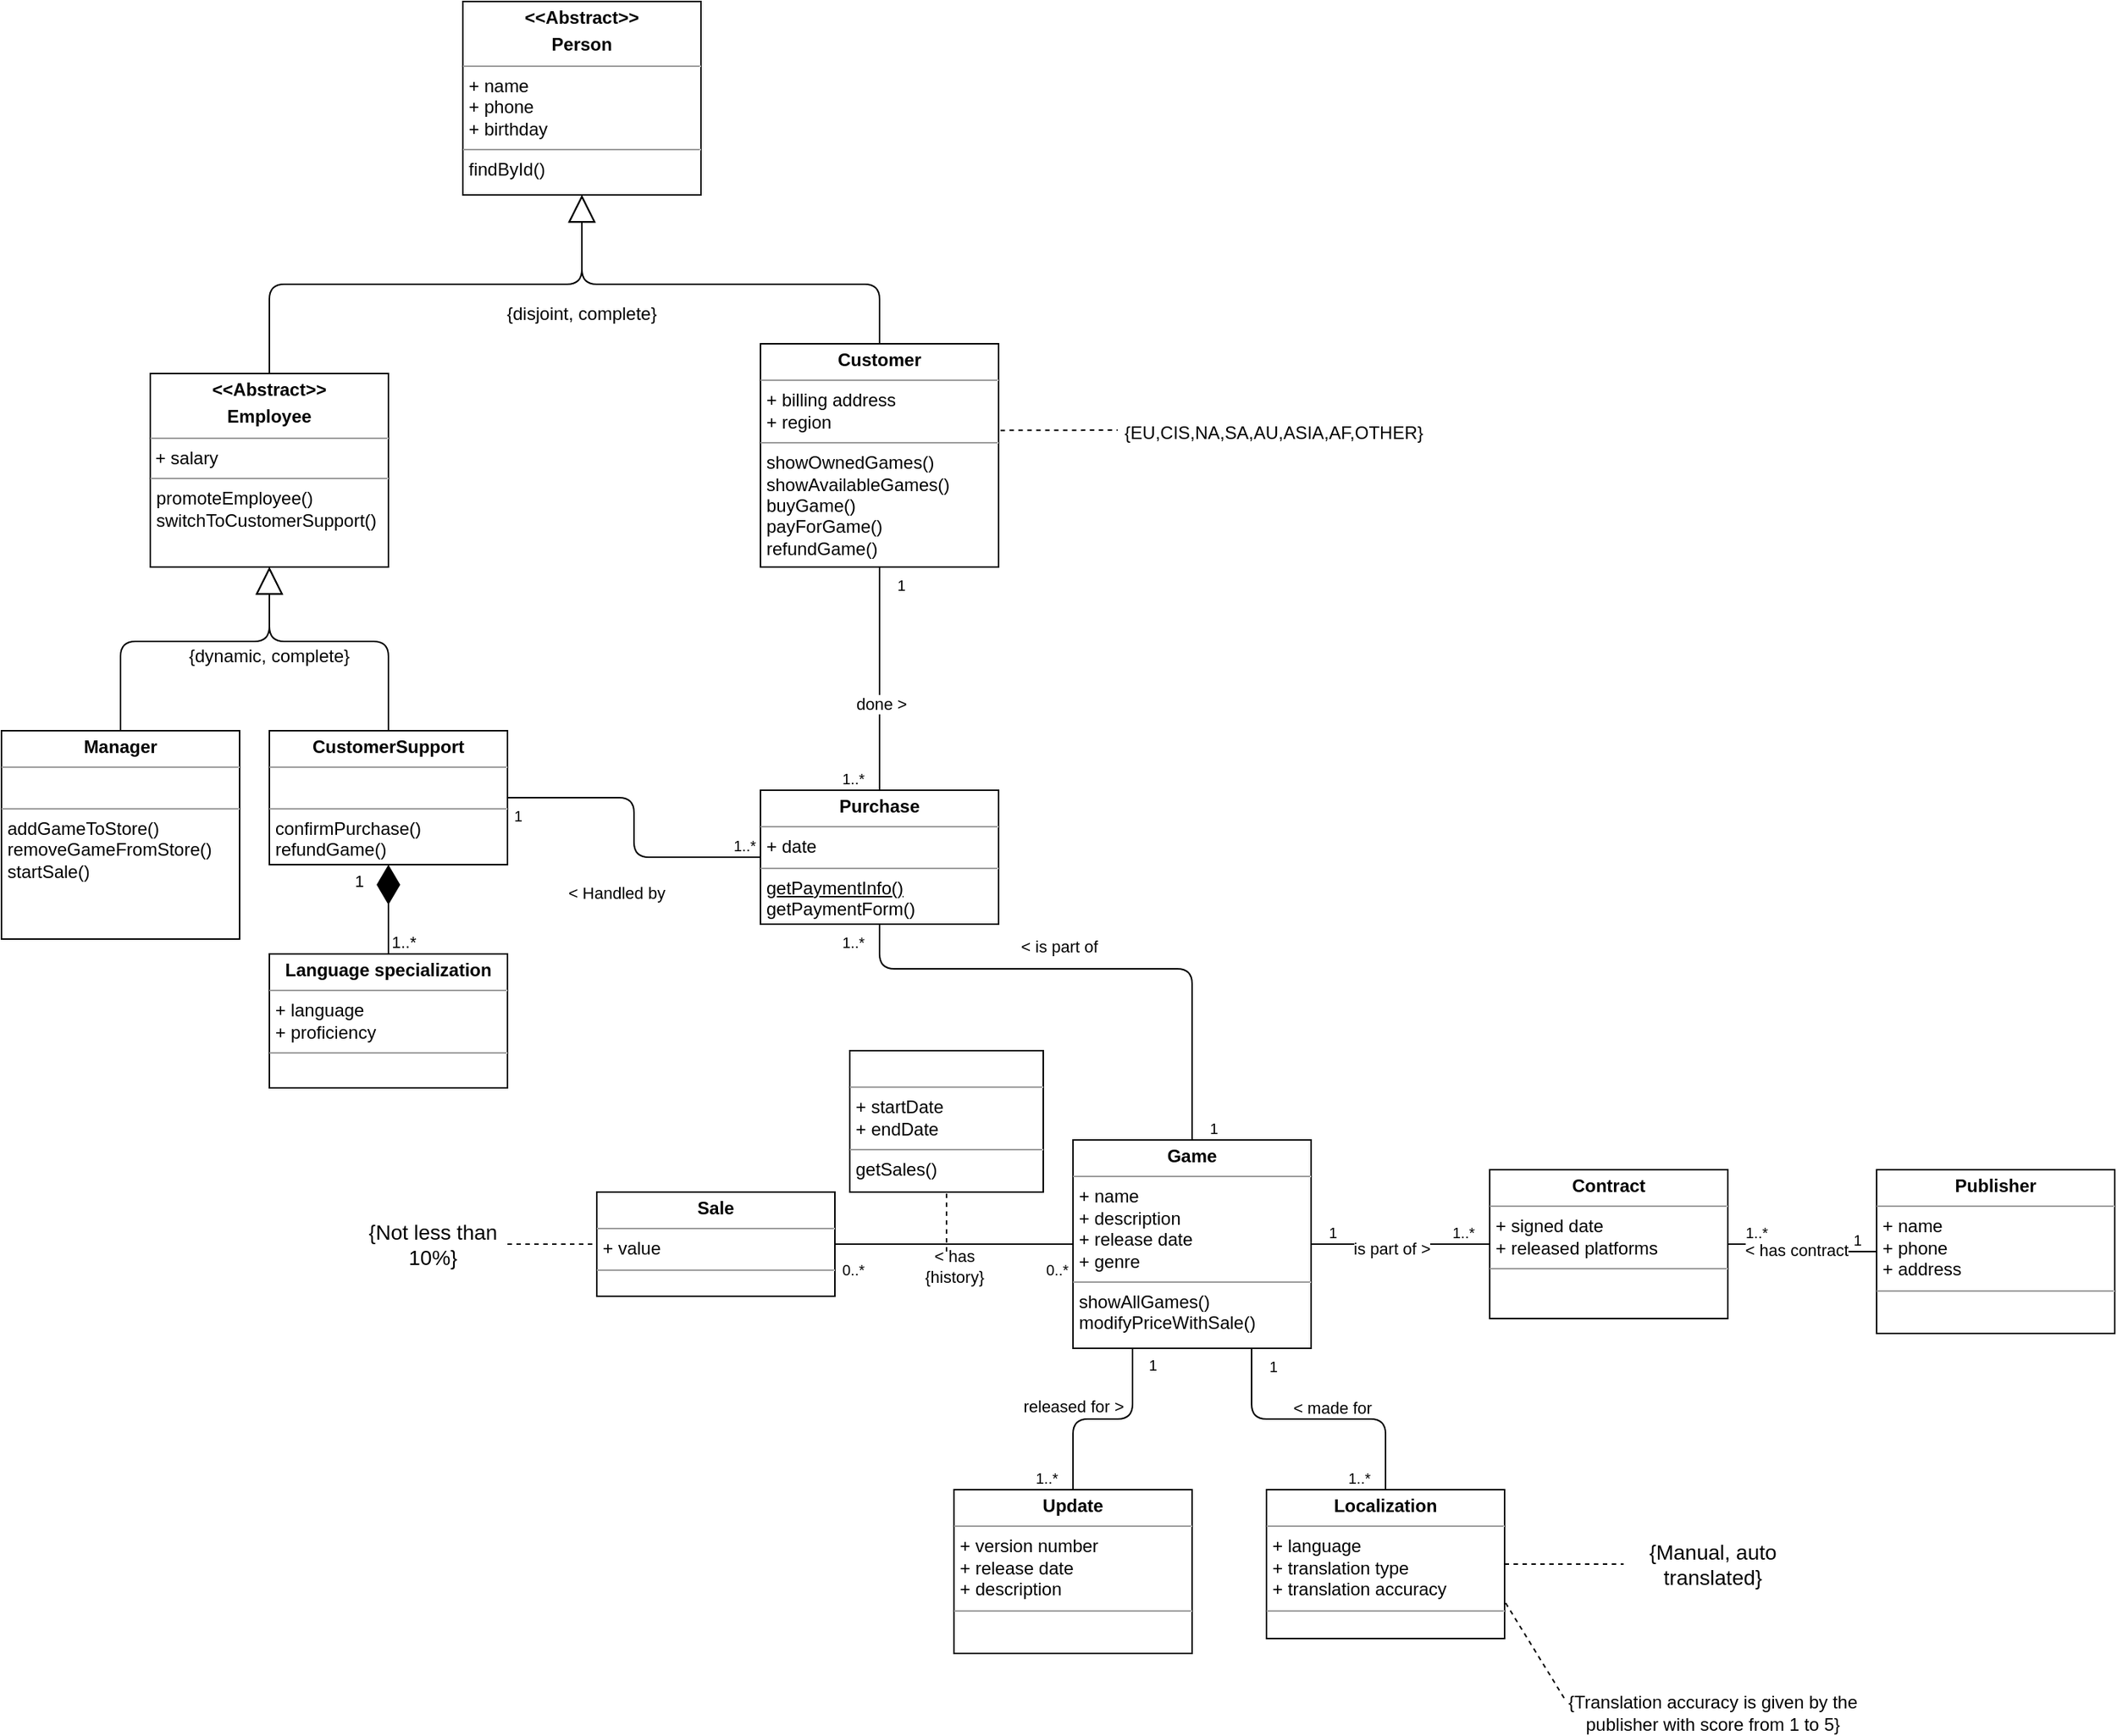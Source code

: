 <mxfile version="13.2.4"><diagram id="2rATciMBJtx89JZARmNX" name="Page-1"><mxGraphModel dx="2646" dy="1974" grid="1" gridSize="10" guides="1" tooltips="1" connect="1" arrows="1" fold="1" page="1" pageScale="1" pageWidth="850" pageHeight="1100" math="0" shadow="0"><root><mxCell id="0"/><mxCell id="1" parent="0"/><mxCell id="BcEWtGmHP8g9UBMNjsUo-1" value="&lt;p style=&quot;margin: 0px ; margin-top: 4px ; text-align: center&quot;&gt;&lt;b&gt;&amp;lt;&amp;lt;Abstract&amp;gt;&amp;gt;&lt;/b&gt;&lt;/p&gt;&lt;p style=&quot;margin: 0px ; margin-top: 4px ; text-align: center&quot;&gt;&lt;b&gt;Employee&lt;/b&gt;&lt;/p&gt;&lt;hr size=&quot;1&quot;&gt;&lt;p style=&quot;margin: 0px ; margin-left: 4px&quot;&gt;&lt;/p&gt;&amp;nbsp;+ salary&lt;br&gt;&lt;hr size=&quot;1&quot;&gt;&lt;p style=&quot;margin: 0px ; margin-left: 4px&quot;&gt;promoteEmployee()&lt;/p&gt;&lt;p style=&quot;margin: 0px ; margin-left: 4px&quot;&gt;switchToCustomerSupport()&lt;/p&gt;&lt;p style=&quot;margin: 0px ; margin-left: 4px&quot;&gt;&lt;br&gt;&lt;/p&gt;" style="verticalAlign=top;align=left;overflow=fill;fontSize=12;fontFamily=Helvetica;html=1;" parent="1" vertex="1"><mxGeometry x="-520" y="60" width="160" height="130" as="geometry"/></mxCell><mxCell id="BcEWtGmHP8g9UBMNjsUo-2" value="&lt;p style=&quot;margin: 0px ; margin-top: 4px ; text-align: center&quot;&gt;&lt;b&gt;Manager&lt;/b&gt;&lt;/p&gt;&lt;hr size=&quot;1&quot;&gt;&lt;p style=&quot;margin: 0px ; margin-left: 4px&quot;&gt;&lt;br&gt;&lt;/p&gt;&lt;hr size=&quot;1&quot;&gt;&lt;p style=&quot;margin: 0px ; margin-left: 4px&quot;&gt;addGameToStore()&lt;/p&gt;&lt;p style=&quot;margin: 0px ; margin-left: 4px&quot;&gt;removeGameFromStore()&lt;/p&gt;&lt;p style=&quot;margin: 0px ; margin-left: 4px&quot;&gt;startSale()&lt;/p&gt;" style="verticalAlign=top;align=left;overflow=fill;fontSize=12;fontFamily=Helvetica;html=1;" parent="1" vertex="1"><mxGeometry x="-620" y="300" width="160" height="140" as="geometry"/></mxCell><mxCell id="BcEWtGmHP8g9UBMNjsUo-3" value="&lt;p style=&quot;margin: 0px ; margin-top: 4px ; text-align: center&quot;&gt;&lt;b&gt;CustomerSupport&lt;/b&gt;&lt;/p&gt;&lt;hr size=&quot;1&quot;&gt;&lt;p style=&quot;margin: 0px ; margin-left: 4px&quot;&gt;&lt;br&gt;&lt;/p&gt;&lt;hr size=&quot;1&quot;&gt;&lt;p style=&quot;margin: 0px ; margin-left: 4px&quot;&gt;confirmPurchase()&lt;/p&gt;&lt;p style=&quot;margin: 0px ; margin-left: 4px&quot;&gt;refundGame()&lt;/p&gt;" style="verticalAlign=top;align=left;overflow=fill;fontSize=12;fontFamily=Helvetica;html=1;" parent="1" vertex="1"><mxGeometry x="-440" y="300" width="160" height="90" as="geometry"/></mxCell><mxCell id="BcEWtGmHP8g9UBMNjsUo-5" value="&lt;p style=&quot;margin: 0px ; margin-top: 4px ; text-align: center&quot;&gt;&lt;b&gt;Language specialization&lt;/b&gt;&lt;/p&gt;&lt;hr size=&quot;1&quot;&gt;&lt;p style=&quot;margin: 0px ; margin-left: 4px&quot;&gt;+ language&lt;/p&gt;&lt;p style=&quot;margin: 0px ; margin-left: 4px&quot;&gt;+ proficiency&amp;nbsp;&lt;/p&gt;&lt;hr size=&quot;1&quot;&gt;&lt;p style=&quot;margin: 0px ; margin-left: 4px&quot;&gt;&lt;br&gt;&lt;/p&gt;" style="verticalAlign=top;align=left;overflow=fill;fontSize=12;fontFamily=Helvetica;html=1;" parent="1" vertex="1"><mxGeometry x="-440" y="450" width="160" height="90" as="geometry"/></mxCell><mxCell id="BcEWtGmHP8g9UBMNjsUo-7" value="&lt;p style=&quot;margin: 0px ; margin-top: 4px ; text-align: center&quot;&gt;&lt;b&gt;Game&lt;/b&gt;&lt;/p&gt;&lt;hr size=&quot;1&quot;&gt;&lt;p style=&quot;margin: 0px ; margin-left: 4px&quot;&gt;+ name&lt;/p&gt;&lt;p style=&quot;margin: 0px ; margin-left: 4px&quot;&gt;+ description&lt;/p&gt;&lt;p style=&quot;margin: 0px ; margin-left: 4px&quot;&gt;+ release date&lt;/p&gt;&lt;p style=&quot;margin: 0px ; margin-left: 4px&quot;&gt;+ genre&lt;/p&gt;&lt;hr size=&quot;1&quot;&gt;&lt;p style=&quot;margin: 0px 0px 0px 4px&quot;&gt;showAllGames()&lt;/p&gt;&lt;p style=&quot;margin: 0px 0px 0px 4px&quot;&gt;modifyPriceWithSale()&lt;/p&gt;" style="verticalAlign=top;align=left;overflow=fill;fontSize=12;fontFamily=Helvetica;html=1;" parent="1" vertex="1"><mxGeometry x="100" y="575" width="160" height="140" as="geometry"/></mxCell><mxCell id="BcEWtGmHP8g9UBMNjsUo-8" value="&lt;p style=&quot;margin: 0px ; margin-top: 4px ; text-align: center&quot;&gt;&lt;b&gt;Update&lt;/b&gt;&lt;/p&gt;&lt;hr size=&quot;1&quot;&gt;&lt;p style=&quot;margin: 0px ; margin-left: 4px&quot;&gt;+ version number&lt;/p&gt;&lt;p style=&quot;margin: 0px ; margin-left: 4px&quot;&gt;+ release date&lt;/p&gt;&lt;p style=&quot;margin: 0px ; margin-left: 4px&quot;&gt;+ description&lt;/p&gt;&lt;hr size=&quot;1&quot;&gt;&lt;p style=&quot;margin: 0px ; margin-left: 4px&quot;&gt;&lt;br&gt;&lt;/p&gt;" style="verticalAlign=top;align=left;overflow=fill;fontSize=12;fontFamily=Helvetica;html=1;" parent="1" vertex="1"><mxGeometry x="20" y="810" width="160" height="110" as="geometry"/></mxCell><mxCell id="BcEWtGmHP8g9UBMNjsUo-9" value="&lt;p style=&quot;margin: 0px ; margin-top: 4px ; text-align: center&quot;&gt;&lt;b&gt;Contract&lt;/b&gt;&lt;/p&gt;&lt;hr size=&quot;1&quot;&gt;&lt;p style=&quot;margin: 0px ; margin-left: 4px&quot;&gt;+ signed date&lt;/p&gt;&lt;p style=&quot;margin: 0px ; margin-left: 4px&quot;&gt;+ released platforms&lt;/p&gt;&lt;hr size=&quot;1&quot;&gt;&lt;p style=&quot;margin: 0px ; margin-left: 4px&quot;&gt;&lt;br&gt;&lt;/p&gt;" style="verticalAlign=top;align=left;overflow=fill;fontSize=12;fontFamily=Helvetica;html=1;" parent="1" vertex="1"><mxGeometry x="380" y="595" width="160" height="100" as="geometry"/></mxCell><mxCell id="BcEWtGmHP8g9UBMNjsUo-10" value="&lt;p style=&quot;margin: 0px ; margin-top: 4px ; text-align: center&quot;&gt;&lt;b&gt;Publisher&lt;/b&gt;&lt;/p&gt;&lt;hr size=&quot;1&quot;&gt;&lt;p style=&quot;margin: 0px ; margin-left: 4px&quot;&gt;+ name&lt;/p&gt;&lt;p style=&quot;margin: 0px ; margin-left: 4px&quot;&gt;+ phone&lt;/p&gt;&lt;p style=&quot;margin: 0px ; margin-left: 4px&quot;&gt;+ address&lt;/p&gt;&lt;hr size=&quot;1&quot;&gt;&lt;p style=&quot;margin: 0px ; margin-left: 4px&quot;&gt;&lt;br&gt;&lt;/p&gt;" style="verticalAlign=top;align=left;overflow=fill;fontSize=12;fontFamily=Helvetica;html=1;" parent="1" vertex="1"><mxGeometry x="640" y="595" width="160" height="110" as="geometry"/></mxCell><mxCell id="BcEWtGmHP8g9UBMNjsUo-11" value="&lt;p style=&quot;margin: 0px ; margin-top: 4px ; text-align: center&quot;&gt;&lt;b&gt;Localization&lt;/b&gt;&lt;/p&gt;&lt;hr size=&quot;1&quot;&gt;&lt;p style=&quot;margin: 0px ; margin-left: 4px&quot;&gt;+ language&lt;/p&gt;&lt;p style=&quot;margin: 0px ; margin-left: 4px&quot;&gt;+ translation type&lt;/p&gt;&lt;p style=&quot;margin: 0px ; margin-left: 4px&quot;&gt;+ translation accuracy&lt;/p&gt;&lt;hr size=&quot;1&quot;&gt;&lt;p style=&quot;margin: 0px ; margin-left: 4px&quot;&gt;&lt;br&gt;&lt;/p&gt;" style="verticalAlign=top;align=left;overflow=fill;fontSize=12;fontFamily=Helvetica;html=1;" parent="1" vertex="1"><mxGeometry x="230" y="810" width="160" height="100" as="geometry"/></mxCell><mxCell id="BcEWtGmHP8g9UBMNjsUo-12" value="&lt;p style=&quot;margin: 0px ; margin-top: 4px ; text-align: center&quot;&gt;&lt;b&gt;&amp;lt;&amp;lt;Abstract&amp;gt;&amp;gt;&lt;/b&gt;&lt;/p&gt;&lt;p style=&quot;margin: 0px ; margin-top: 4px ; text-align: center&quot;&gt;&lt;b&gt;Person&lt;/b&gt;&lt;/p&gt;&lt;hr size=&quot;1&quot;&gt;&lt;p style=&quot;margin: 0px 0px 0px 4px&quot;&gt;+ name&lt;/p&gt;&lt;p style=&quot;margin: 0px 0px 0px 4px&quot;&gt;+ phone&lt;/p&gt;&lt;p style=&quot;margin: 0px 0px 0px 4px&quot;&gt;+ birthday&lt;/p&gt;&lt;hr size=&quot;1&quot;&gt;&lt;p style=&quot;margin: 0px ; margin-left: 4px&quot;&gt;findById()&lt;/p&gt;" style="verticalAlign=top;align=left;overflow=fill;fontSize=12;fontFamily=Helvetica;html=1;" parent="1" vertex="1"><mxGeometry x="-310" y="-190" width="160" height="130" as="geometry"/></mxCell><mxCell id="BcEWtGmHP8g9UBMNjsUo-13" value="&lt;p style=&quot;margin: 0px ; margin-top: 4px ; text-align: center&quot;&gt;&lt;b&gt;Customer&lt;/b&gt;&lt;/p&gt;&lt;hr size=&quot;1&quot;&gt;&lt;p style=&quot;margin: 0px ; margin-left: 4px&quot;&gt;+ billing address&lt;/p&gt;&lt;p style=&quot;margin: 0px ; margin-left: 4px&quot;&gt;+ region&lt;/p&gt;&lt;hr size=&quot;1&quot;&gt;&lt;p style=&quot;margin: 0px 0px 0px 4px&quot;&gt;showOwnedGames()&lt;br&gt;&lt;/p&gt;&lt;p style=&quot;margin: 0px 0px 0px 4px&quot;&gt;showAvailableGames()&lt;/p&gt;&lt;p style=&quot;margin: 0px 0px 0px 4px&quot;&gt;buyGame()&lt;/p&gt;&lt;p style=&quot;margin: 0px 0px 0px 4px&quot;&gt;payForGame()&lt;/p&gt;&lt;p style=&quot;margin: 0px 0px 0px 4px&quot;&gt;refundGame()&lt;/p&gt;&lt;p style=&quot;margin: 0px ; margin-left: 4px&quot;&gt;&lt;br&gt;&lt;/p&gt;" style="verticalAlign=top;align=left;overflow=fill;fontSize=12;fontFamily=Helvetica;html=1;" parent="1" vertex="1"><mxGeometry x="-110" y="40" width="160" height="150" as="geometry"/></mxCell><mxCell id="BcEWtGmHP8g9UBMNjsUo-14" value="&lt;p style=&quot;margin: 0px ; margin-top: 4px ; text-align: center&quot;&gt;&lt;b&gt;Purchase&lt;/b&gt;&lt;/p&gt;&lt;hr size=&quot;1&quot;&gt;&lt;p style=&quot;margin: 0px ; margin-left: 4px&quot;&gt;+ date&lt;/p&gt;&lt;hr size=&quot;1&quot;&gt;&lt;p style=&quot;margin: 0px 0px 0px 4px&quot;&gt;&lt;u&gt;getPaymentInfo()&lt;/u&gt;&lt;/p&gt;&lt;p style=&quot;margin: 0px 0px 0px 4px&quot;&gt;getPaymentForm()&lt;/p&gt;" style="verticalAlign=top;align=left;overflow=fill;fontSize=12;fontFamily=Helvetica;html=1;" parent="1" vertex="1"><mxGeometry x="-110" y="340" width="160" height="90" as="geometry"/></mxCell><mxCell id="BcEWtGmHP8g9UBMNjsUo-15" value="" style="endArrow=none;html=1;edgeStyle=orthogonalEdgeStyle;exitX=0.75;exitY=1;exitDx=0;exitDy=0;entryX=0.5;entryY=0;entryDx=0;entryDy=0;" parent="1" source="BcEWtGmHP8g9UBMNjsUo-7" target="BcEWtGmHP8g9UBMNjsUo-11" edge="1"><mxGeometry relative="1" as="geometry"><mxPoint x="690" y="390" as="sourcePoint"/><mxPoint x="690" y="605" as="targetPoint"/></mxGeometry></mxCell><mxCell id="BcEWtGmHP8g9UBMNjsUo-16" value="1" style="resizable=0;html=1;align=left;verticalAlign=bottom;labelBackgroundColor=#ffffff;fontSize=10;" parent="BcEWtGmHP8g9UBMNjsUo-15" connectable="0" vertex="1"><mxGeometry x="-1" relative="1" as="geometry"><mxPoint x="10" y="20" as="offset"/></mxGeometry></mxCell><mxCell id="BcEWtGmHP8g9UBMNjsUo-17" value="1..*" style="resizable=0;html=1;align=right;verticalAlign=bottom;labelBackgroundColor=#ffffff;fontSize=10;" parent="BcEWtGmHP8g9UBMNjsUo-15" connectable="0" vertex="1"><mxGeometry x="1" relative="1" as="geometry"><mxPoint x="-10" as="offset"/></mxGeometry></mxCell><mxCell id="BcEWtGmHP8g9UBMNjsUo-53" value="&amp;lt; made for" style="edgeLabel;html=1;align=center;verticalAlign=middle;resizable=0;points=[];" parent="BcEWtGmHP8g9UBMNjsUo-15" vertex="1" connectable="0"><mxGeometry x="0.174" y="1" relative="1" as="geometry"><mxPoint x="-7.5" y="-6.5" as="offset"/></mxGeometry></mxCell><mxCell id="BcEWtGmHP8g9UBMNjsUo-18" value="" style="endArrow=none;html=1;edgeStyle=orthogonalEdgeStyle;exitX=0.25;exitY=1;exitDx=0;exitDy=0;entryX=0.5;entryY=0;entryDx=0;entryDy=0;" parent="1" source="BcEWtGmHP8g9UBMNjsUo-7" target="BcEWtGmHP8g9UBMNjsUo-8" edge="1"><mxGeometry relative="1" as="geometry"><mxPoint x="590.64" y="391.04" as="sourcePoint"/><mxPoint x="520" y="470" as="targetPoint"/></mxGeometry></mxCell><mxCell id="BcEWtGmHP8g9UBMNjsUo-19" value="1" style="resizable=0;html=1;align=left;verticalAlign=bottom;labelBackgroundColor=#ffffff;fontSize=10;" parent="BcEWtGmHP8g9UBMNjsUo-18" connectable="0" vertex="1"><mxGeometry x="-1" relative="1" as="geometry"><mxPoint x="9.36" y="19.28" as="offset"/></mxGeometry></mxCell><mxCell id="BcEWtGmHP8g9UBMNjsUo-20" value="1..*" style="resizable=0;html=1;align=right;verticalAlign=bottom;labelBackgroundColor=#ffffff;fontSize=10;" parent="BcEWtGmHP8g9UBMNjsUo-18" connectable="0" vertex="1"><mxGeometry x="1" relative="1" as="geometry"><mxPoint x="-10" as="offset"/></mxGeometry></mxCell><mxCell id="BcEWtGmHP8g9UBMNjsUo-52" value="released for &amp;gt;" style="edgeLabel;html=1;align=center;verticalAlign=middle;resizable=0;points=[];" parent="BcEWtGmHP8g9UBMNjsUo-18" vertex="1" connectable="0"><mxGeometry x="-0.513" y="-29" relative="1" as="geometry"><mxPoint x="-11" y="6.0" as="offset"/></mxGeometry></mxCell><mxCell id="BcEWtGmHP8g9UBMNjsUo-21" value="" style="endArrow=none;html=1;edgeStyle=orthogonalEdgeStyle;exitX=1;exitY=0.5;exitDx=0;exitDy=0;entryX=0;entryY=0.5;entryDx=0;entryDy=0;" parent="1" source="BcEWtGmHP8g9UBMNjsUo-7" target="BcEWtGmHP8g9UBMNjsUo-9" edge="1"><mxGeometry relative="1" as="geometry"><mxPoint x="730" y="325" as="sourcePoint"/><mxPoint x="270" y="680" as="targetPoint"/></mxGeometry></mxCell><mxCell id="BcEWtGmHP8g9UBMNjsUo-22" value="1" style="resizable=0;html=1;align=left;verticalAlign=bottom;labelBackgroundColor=#ffffff;fontSize=10;" parent="BcEWtGmHP8g9UBMNjsUo-21" connectable="0" vertex="1"><mxGeometry x="-1" relative="1" as="geometry"><mxPoint x="10" as="offset"/></mxGeometry></mxCell><mxCell id="BcEWtGmHP8g9UBMNjsUo-23" value="1..*" style="resizable=0;html=1;align=right;verticalAlign=bottom;labelBackgroundColor=#ffffff;fontSize=10;" parent="BcEWtGmHP8g9UBMNjsUo-21" connectable="0" vertex="1"><mxGeometry x="1" relative="1" as="geometry"><mxPoint x="-10" as="offset"/></mxGeometry></mxCell><mxCell id="BcEWtGmHP8g9UBMNjsUo-50" value="is part of &amp;gt;" style="edgeLabel;html=1;align=center;verticalAlign=middle;resizable=0;points=[];" parent="BcEWtGmHP8g9UBMNjsUo-21" vertex="1" connectable="0"><mxGeometry x="-0.257" y="-3" relative="1" as="geometry"><mxPoint x="9" as="offset"/></mxGeometry></mxCell><mxCell id="BcEWtGmHP8g9UBMNjsUo-24" value="" style="endArrow=none;html=1;edgeStyle=orthogonalEdgeStyle;exitX=1;exitY=0.5;exitDx=0;exitDy=0;entryX=0;entryY=0.5;entryDx=0;entryDy=0;" parent="1" source="BcEWtGmHP8g9UBMNjsUo-9" target="BcEWtGmHP8g9UBMNjsUo-10" edge="1"><mxGeometry relative="1" as="geometry"><mxPoint x="970" y="325" as="sourcePoint"/><mxPoint x="485" y="680" as="targetPoint"/></mxGeometry></mxCell><mxCell id="BcEWtGmHP8g9UBMNjsUo-25" value="1..*" style="resizable=0;html=1;align=left;verticalAlign=bottom;labelBackgroundColor=#ffffff;fontSize=10;" parent="BcEWtGmHP8g9UBMNjsUo-24" connectable="0" vertex="1"><mxGeometry x="-1" relative="1" as="geometry"><mxPoint x="10" as="offset"/></mxGeometry></mxCell><mxCell id="BcEWtGmHP8g9UBMNjsUo-26" value="1" style="resizable=0;html=1;align=right;verticalAlign=bottom;labelBackgroundColor=#ffffff;fontSize=10;" parent="BcEWtGmHP8g9UBMNjsUo-24" connectable="0" vertex="1"><mxGeometry x="1" relative="1" as="geometry"><mxPoint x="-10" as="offset"/></mxGeometry></mxCell><mxCell id="BcEWtGmHP8g9UBMNjsUo-51" value="&amp;lt; has contract" style="edgeLabel;html=1;align=center;verticalAlign=middle;resizable=0;points=[];" parent="BcEWtGmHP8g9UBMNjsUo-24" vertex="1" connectable="0"><mxGeometry x="0.268" y="1" relative="1" as="geometry"><mxPoint x="-16" as="offset"/></mxGeometry></mxCell><mxCell id="BcEWtGmHP8g9UBMNjsUo-27" value="" style="endArrow=block;endSize=16;endFill=0;html=1;exitX=0.5;exitY=0;exitDx=0;exitDy=0;entryX=0.5;entryY=1;entryDx=0;entryDy=0;" parent="1" source="BcEWtGmHP8g9UBMNjsUo-2" target="BcEWtGmHP8g9UBMNjsUo-1" edge="1"><mxGeometry width="160" relative="1" as="geometry"><mxPoint x="-30" y="450" as="sourcePoint"/><mxPoint x="-30" y="255" as="targetPoint"/><Array as="points"><mxPoint x="-540" y="240"/><mxPoint x="-440" y="240"/></Array></mxGeometry></mxCell><mxCell id="BcEWtGmHP8g9UBMNjsUo-28" value="" style="endArrow=block;endSize=16;endFill=0;html=1;exitX=0.5;exitY=0;exitDx=0;exitDy=0;entryX=0.5;entryY=1;entryDx=0;entryDy=0;" parent="1" source="BcEWtGmHP8g9UBMNjsUo-3" target="BcEWtGmHP8g9UBMNjsUo-1" edge="1"><mxGeometry width="160" relative="1" as="geometry"><mxPoint x="-20" y="460" as="sourcePoint"/><mxPoint x="-20" y="265" as="targetPoint"/><Array as="points"><mxPoint x="-360" y="240"/><mxPoint x="-440" y="240"/></Array></mxGeometry></mxCell><mxCell id="BcEWtGmHP8g9UBMNjsUo-29" value="" style="endArrow=diamondThin;endFill=1;endSize=24;html=1;exitX=0.5;exitY=0;exitDx=0;exitDy=0;entryX=0.5;entryY=1;entryDx=0;entryDy=0;" parent="1" source="BcEWtGmHP8g9UBMNjsUo-5" target="BcEWtGmHP8g9UBMNjsUo-3" edge="1"><mxGeometry width="160" relative="1" as="geometry"><mxPoint x="100" y="660" as="sourcePoint"/><mxPoint x="100" y="540" as="targetPoint"/></mxGeometry></mxCell><mxCell id="BcEWtGmHP8g9UBMNjsUo-30" value="1" style="edgeLabel;html=1;align=center;verticalAlign=middle;resizable=0;points=[];" parent="BcEWtGmHP8g9UBMNjsUo-29" vertex="1" connectable="0"><mxGeometry x="0.355" relative="1" as="geometry"><mxPoint x="-20" y="-8.86" as="offset"/></mxGeometry></mxCell><mxCell id="BcEWtGmHP8g9UBMNjsUo-31" value="1..*" style="edgeLabel;html=1;align=center;verticalAlign=middle;resizable=0;points=[];" parent="BcEWtGmHP8g9UBMNjsUo-29" vertex="1" connectable="0"><mxGeometry x="-0.759" y="1" relative="1" as="geometry"><mxPoint x="11" y="-1.43" as="offset"/></mxGeometry></mxCell><mxCell id="BcEWtGmHP8g9UBMNjsUo-32" value="" style="endArrow=block;endSize=16;endFill=0;html=1;exitX=0.5;exitY=0;exitDx=0;exitDy=0;entryX=0.5;entryY=1;entryDx=0;entryDy=0;" parent="1" source="BcEWtGmHP8g9UBMNjsUo-1" target="BcEWtGmHP8g9UBMNjsUo-12" edge="1"><mxGeometry width="160" relative="1" as="geometry"><mxPoint x="-420.0" y="310" as="sourcePoint"/><mxPoint x="-500.0" y="180" as="targetPoint"/><Array as="points"><mxPoint x="-440"/><mxPoint x="-230"/></Array></mxGeometry></mxCell><mxCell id="BcEWtGmHP8g9UBMNjsUo-33" value="" style="endArrow=block;endSize=16;endFill=0;html=1;exitX=0.5;exitY=0;exitDx=0;exitDy=0;entryX=0.5;entryY=1;entryDx=0;entryDy=0;" parent="1" source="BcEWtGmHP8g9UBMNjsUo-13" target="BcEWtGmHP8g9UBMNjsUo-12" edge="1"><mxGeometry width="160" relative="1" as="geometry"><mxPoint x="-500.0" y="70" as="sourcePoint"/><mxPoint x="-220" y="-50" as="targetPoint"/><Array as="points"><mxPoint x="-30"/><mxPoint x="-230"/></Array></mxGeometry></mxCell><mxCell id="BcEWtGmHP8g9UBMNjsUo-34" value="" style="endArrow=none;html=1;edgeStyle=orthogonalEdgeStyle;exitX=0.5;exitY=1;exitDx=0;exitDy=0;entryX=0.5;entryY=0;entryDx=0;entryDy=0;" parent="1" source="BcEWtGmHP8g9UBMNjsUo-13" target="BcEWtGmHP8g9UBMNjsUo-14" edge="1"><mxGeometry relative="1" as="geometry"><mxPoint x="580" y="230" as="sourcePoint"/><mxPoint x="30" y="210" as="targetPoint"/></mxGeometry></mxCell><mxCell id="BcEWtGmHP8g9UBMNjsUo-35" value="1" style="resizable=0;html=1;align=left;verticalAlign=bottom;labelBackgroundColor=#ffffff;fontSize=10;" parent="BcEWtGmHP8g9UBMNjsUo-34" connectable="0" vertex="1"><mxGeometry x="-1" relative="1" as="geometry"><mxPoint x="10" y="20" as="offset"/></mxGeometry></mxCell><mxCell id="BcEWtGmHP8g9UBMNjsUo-36" value="1..*" style="resizable=0;html=1;align=right;verticalAlign=bottom;labelBackgroundColor=#ffffff;fontSize=10;" parent="BcEWtGmHP8g9UBMNjsUo-34" connectable="0" vertex="1"><mxGeometry x="1" relative="1" as="geometry"><mxPoint x="-10" as="offset"/></mxGeometry></mxCell><mxCell id="BcEWtGmHP8g9UBMNjsUo-48" value="done &amp;gt;" style="edgeLabel;html=1;align=center;verticalAlign=middle;resizable=0;points=[];" parent="BcEWtGmHP8g9UBMNjsUo-34" vertex="1" connectable="0"><mxGeometry x="0.226" y="1" relative="1" as="geometry"><mxPoint as="offset"/></mxGeometry></mxCell><mxCell id="BcEWtGmHP8g9UBMNjsUo-39" value="" style="endArrow=none;html=1;edgeStyle=orthogonalEdgeStyle;exitX=0.5;exitY=0;exitDx=0;exitDy=0;entryX=0.5;entryY=1;entryDx=0;entryDy=0;" parent="1" source="BcEWtGmHP8g9UBMNjsUo-7" target="BcEWtGmHP8g9UBMNjsUo-14" edge="1"><mxGeometry relative="1" as="geometry"><mxPoint x="40" y="320" as="sourcePoint"/><mxPoint x="40" y="400" as="targetPoint"/><Array as="points"><mxPoint x="180" y="460"/><mxPoint x="-30" y="460"/></Array></mxGeometry></mxCell><mxCell id="BcEWtGmHP8g9UBMNjsUo-40" value="1" style="resizable=0;html=1;align=left;verticalAlign=bottom;labelBackgroundColor=#ffffff;fontSize=10;" parent="BcEWtGmHP8g9UBMNjsUo-39" connectable="0" vertex="1"><mxGeometry x="-1" relative="1" as="geometry"><mxPoint x="10" as="offset"/></mxGeometry></mxCell><mxCell id="BcEWtGmHP8g9UBMNjsUo-41" value="1..*" style="resizable=0;html=1;align=right;verticalAlign=bottom;labelBackgroundColor=#ffffff;fontSize=10;" parent="BcEWtGmHP8g9UBMNjsUo-39" connectable="0" vertex="1"><mxGeometry x="1" relative="1" as="geometry"><mxPoint x="-10" y="20.59" as="offset"/></mxGeometry></mxCell><mxCell id="BcEWtGmHP8g9UBMNjsUo-49" value="&amp;lt; is part of&amp;nbsp;" style="edgeLabel;html=1;align=center;verticalAlign=middle;resizable=0;points=[];" parent="BcEWtGmHP8g9UBMNjsUo-39" vertex="1" connectable="0"><mxGeometry x="-0.202" relative="1" as="geometry"><mxPoint x="-62" y="-15" as="offset"/></mxGeometry></mxCell><mxCell id="BcEWtGmHP8g9UBMNjsUo-44" value="" style="endArrow=none;html=1;edgeStyle=orthogonalEdgeStyle;exitX=0;exitY=0.5;exitDx=0;exitDy=0;entryX=1;entryY=0.5;entryDx=0;entryDy=0;" parent="1" source="BcEWtGmHP8g9UBMNjsUo-14" target="BcEWtGmHP8g9UBMNjsUo-3" edge="1"><mxGeometry relative="1" as="geometry"><mxPoint x="40" y="430" as="sourcePoint"/><mxPoint x="-210" y="300" as="targetPoint"/></mxGeometry></mxCell><mxCell id="BcEWtGmHP8g9UBMNjsUo-45" value="1..*" style="resizable=0;html=1;align=left;verticalAlign=bottom;labelBackgroundColor=#ffffff;fontSize=10;" parent="BcEWtGmHP8g9UBMNjsUo-44" connectable="0" vertex="1"><mxGeometry x="-1" relative="1" as="geometry"><mxPoint x="-20" as="offset"/></mxGeometry></mxCell><mxCell id="BcEWtGmHP8g9UBMNjsUo-46" value="1" style="resizable=0;html=1;align=right;verticalAlign=bottom;labelBackgroundColor=#ffffff;fontSize=10;" parent="BcEWtGmHP8g9UBMNjsUo-44" connectable="0" vertex="1"><mxGeometry x="1" relative="1" as="geometry"><mxPoint x="10" y="20.59" as="offset"/></mxGeometry></mxCell><mxCell id="BcEWtGmHP8g9UBMNjsUo-47" value="&amp;lt; Handled by" style="edgeLabel;html=1;align=center;verticalAlign=middle;resizable=0;points=[];" parent="BcEWtGmHP8g9UBMNjsUo-44" vertex="1" connectable="0"><mxGeometry x="-0.2" y="12" relative="1" as="geometry"><mxPoint x="-13" y="12" as="offset"/></mxGeometry></mxCell><mxCell id="BcEWtGmHP8g9UBMNjsUo-54" value="&lt;p style=&quot;margin: 0px ; margin-top: 4px ; text-align: center&quot;&gt;&lt;b&gt;Sale&lt;/b&gt;&lt;/p&gt;&lt;hr size=&quot;1&quot;&gt;&lt;p style=&quot;margin: 0px ; margin-left: 4px&quot;&gt;&lt;span&gt;+ value&lt;/span&gt;&lt;br&gt;&lt;/p&gt;&lt;hr size=&quot;1&quot;&gt;&lt;p style=&quot;margin: 0px ; margin-left: 4px&quot;&gt;&lt;br&gt;&lt;/p&gt;" style="verticalAlign=top;align=left;overflow=fill;fontSize=12;fontFamily=Helvetica;html=1;" parent="1" vertex="1"><mxGeometry x="-220" y="610" width="160" height="70" as="geometry"/></mxCell><mxCell id="BcEWtGmHP8g9UBMNjsUo-55" value="" style="endArrow=none;html=1;edgeStyle=orthogonalEdgeStyle;exitX=0;exitY=0.5;exitDx=0;exitDy=0;entryX=1;entryY=0.5;entryDx=0;entryDy=0;" parent="1" source="BcEWtGmHP8g9UBMNjsUo-7" target="BcEWtGmHP8g9UBMNjsUo-54" edge="1"><mxGeometry relative="1" as="geometry"><mxPoint x="110" y="720" as="sourcePoint"/><mxPoint x="10" y="815" as="targetPoint"/></mxGeometry></mxCell><mxCell id="BcEWtGmHP8g9UBMNjsUo-56" value="0..*" style="resizable=0;html=1;align=left;verticalAlign=bottom;labelBackgroundColor=#ffffff;fontSize=10;" parent="BcEWtGmHP8g9UBMNjsUo-55" connectable="0" vertex="1"><mxGeometry x="-1" relative="1" as="geometry"><mxPoint x="-20" y="25" as="offset"/></mxGeometry></mxCell><mxCell id="BcEWtGmHP8g9UBMNjsUo-57" value="0..*" style="resizable=0;html=1;align=right;verticalAlign=bottom;labelBackgroundColor=#ffffff;fontSize=10;" parent="BcEWtGmHP8g9UBMNjsUo-55" connectable="0" vertex="1"><mxGeometry x="1" relative="1" as="geometry"><mxPoint x="20.59" y="25" as="offset"/></mxGeometry></mxCell><mxCell id="BcEWtGmHP8g9UBMNjsUo-58" value="&amp;lt; has&lt;br&gt;{history}" style="edgeLabel;html=1;align=center;verticalAlign=middle;resizable=0;points=[];" parent="BcEWtGmHP8g9UBMNjsUo-55" vertex="1" connectable="0"><mxGeometry x="-0.513" y="-29" relative="1" as="geometry"><mxPoint x="-41" y="44" as="offset"/></mxGeometry></mxCell><mxCell id="BcEWtGmHP8g9UBMNjsUo-59" value="&lt;p style=&quot;margin: 0px ; margin-top: 4px ; text-align: center&quot;&gt;&lt;br&gt;&lt;/p&gt;&lt;hr size=&quot;1&quot;&gt;&lt;p style=&quot;margin: 0px ; margin-left: 4px&quot;&gt;&lt;span&gt;+ startDate&lt;/span&gt;&lt;br&gt;&lt;/p&gt;&lt;p style=&quot;margin: 0px ; margin-left: 4px&quot;&gt;&lt;span&gt;+ endDate&lt;/span&gt;&lt;/p&gt;&lt;hr size=&quot;1&quot;&gt;&lt;p style=&quot;margin: 0px ; margin-left: 4px&quot;&gt;getSales()&lt;/p&gt;" style="verticalAlign=top;align=left;overflow=fill;fontSize=12;fontFamily=Helvetica;html=1;" parent="1" vertex="1"><mxGeometry x="-50" y="515" width="130" height="95" as="geometry"/></mxCell><mxCell id="BcEWtGmHP8g9UBMNjsUo-60" value="" style="endArrow=none;dashed=1;html=1;entryX=0.5;entryY=1;entryDx=0;entryDy=0;" parent="1" target="BcEWtGmHP8g9UBMNjsUo-59" edge="1"><mxGeometry width="50" height="50" relative="1" as="geometry"><mxPoint x="15" y="650" as="sourcePoint"/><mxPoint x="-10" y="710" as="targetPoint"/></mxGeometry></mxCell><mxCell id="BcEWtGmHP8g9UBMNjsUo-62" value="" style="endArrow=none;dashed=1;html=1;entryX=0;entryY=0.5;entryDx=0;entryDy=0;" parent="1" target="BcEWtGmHP8g9UBMNjsUo-54" edge="1"><mxGeometry width="50" height="50" relative="1" as="geometry"><mxPoint x="-280" y="645" as="sourcePoint"/><mxPoint x="-210" y="710" as="targetPoint"/><Array as="points"><mxPoint x="-250" y="645"/></Array></mxGeometry></mxCell><mxCell id="BcEWtGmHP8g9UBMNjsUo-63" value="&lt;font style=&quot;font-size: 14px&quot;&gt;{Not less than 10%}&lt;/font&gt;" style="text;html=1;strokeColor=none;fillColor=none;align=center;verticalAlign=middle;whiteSpace=wrap;rounded=0;" parent="1" vertex="1"><mxGeometry x="-380" y="635" width="100" height="20" as="geometry"/></mxCell><mxCell id="BcEWtGmHP8g9UBMNjsUo-64" value="" style="endArrow=none;dashed=1;html=1;" parent="1" edge="1"><mxGeometry width="50" height="50" relative="1" as="geometry"><mxPoint x="390" y="860" as="sourcePoint"/><mxPoint x="470" y="860" as="targetPoint"/></mxGeometry></mxCell><mxCell id="BcEWtGmHP8g9UBMNjsUo-65" value="&lt;font style=&quot;font-size: 14px&quot;&gt;{Manual, auto translated}&lt;/font&gt;" style="text;html=1;strokeColor=none;fillColor=none;align=center;verticalAlign=middle;whiteSpace=wrap;rounded=0;" parent="1" vertex="1"><mxGeometry x="460" y="850" width="140" height="20" as="geometry"/></mxCell><mxCell id="6eW3M5Y1BrazVkF-EZy4-1" value="{dynamic, complete}" style="text;html=1;strokeColor=none;fillColor=none;align=center;verticalAlign=middle;whiteSpace=wrap;rounded=0;" parent="1" vertex="1"><mxGeometry x="-505" y="240" width="130" height="20" as="geometry"/></mxCell><mxCell id="6eW3M5Y1BrazVkF-EZy4-5" value="{disjoint, complete}" style="text;html=1;strokeColor=none;fillColor=none;align=center;verticalAlign=middle;whiteSpace=wrap;rounded=0;" parent="1" vertex="1"><mxGeometry x="-295" y="10" width="130" height="20" as="geometry"/></mxCell><mxCell id="6eW3M5Y1BrazVkF-EZy4-6" value="" style="endArrow=none;dashed=1;html=1;exitX=1.008;exitY=0.388;exitDx=0;exitDy=0;exitPerimeter=0;" parent="1" source="BcEWtGmHP8g9UBMNjsUo-13" edge="1"><mxGeometry width="50" height="50" relative="1" as="geometry"><mxPoint x="100" y="130" as="sourcePoint"/><mxPoint x="130" y="98" as="targetPoint"/></mxGeometry></mxCell><mxCell id="6eW3M5Y1BrazVkF-EZy4-7" value="{EU,CIS,NA,SA,AU,ASIA,AF,OTHER}" style="text;html=1;strokeColor=none;fillColor=none;align=center;verticalAlign=middle;whiteSpace=wrap;rounded=0;" parent="1" vertex="1"><mxGeometry x="170" y="90" width="130" height="20" as="geometry"/></mxCell><mxCell id="Srt3BoCTbkREoqWGVdW_-63" value="" style="endArrow=none;dashed=1;html=1;entryX=1;entryY=0.75;entryDx=0;entryDy=0;" edge="1" parent="1"><mxGeometry width="50" height="50" relative="1" as="geometry"><mxPoint x="430" y="950" as="sourcePoint"/><mxPoint x="390" y="885" as="targetPoint"/></mxGeometry></mxCell><mxCell id="Srt3BoCTbkREoqWGVdW_-64" value="{Translation accuracy is given by the publisher with score from 1 to 5}" style="text;html=1;strokeColor=none;fillColor=none;align=center;verticalAlign=middle;whiteSpace=wrap;rounded=0;shadow=0;glass=0;comic=0;" vertex="1" parent="1"><mxGeometry x="430" y="950" width="200" height="20" as="geometry"/></mxCell></root></mxGraphModel></diagram></mxfile>